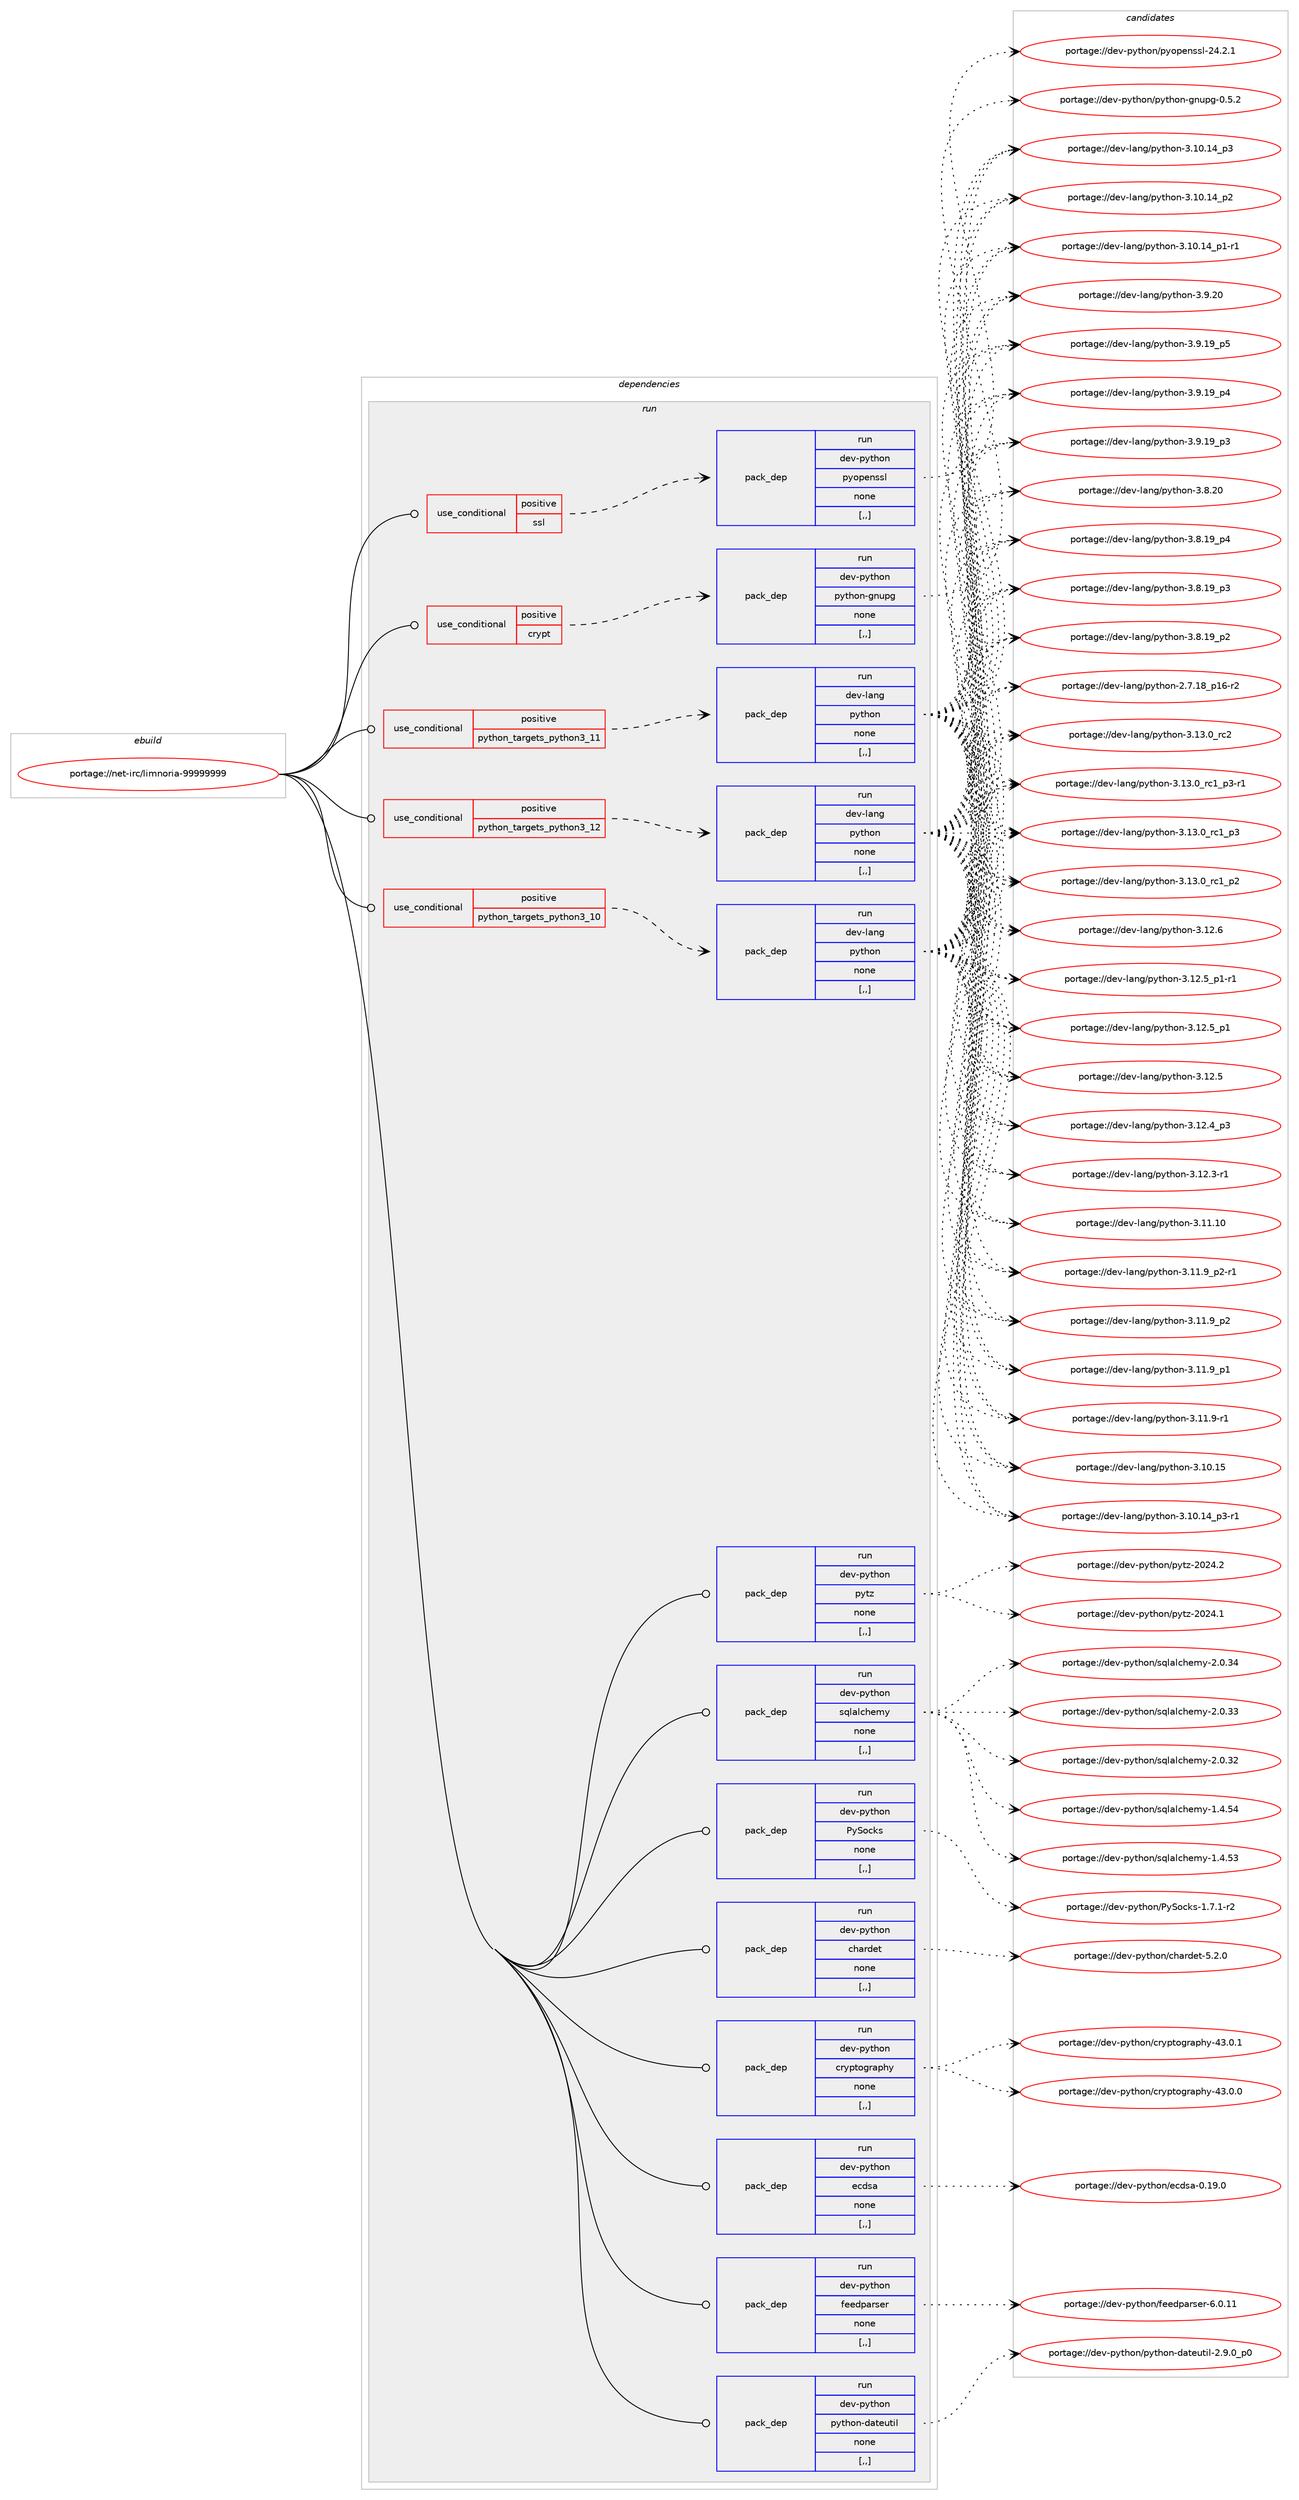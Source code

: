 digraph prolog {

# *************
# Graph options
# *************

newrank=true;
concentrate=true;
compound=true;
graph [rankdir=LR,fontname=Helvetica,fontsize=10,ranksep=1.5];#, ranksep=2.5, nodesep=0.2];
edge  [arrowhead=vee];
node  [fontname=Helvetica,fontsize=10];

# **********
# The ebuild
# **********

subgraph cluster_leftcol {
color=gray;
label=<<i>ebuild</i>>;
id [label="portage://net-irc/limnoria-99999999", color=red, width=4, href="../net-irc/limnoria-99999999.svg"];
}

# ****************
# The dependencies
# ****************

subgraph cluster_midcol {
color=gray;
label=<<i>dependencies</i>>;
subgraph cluster_compile {
fillcolor="#eeeeee";
style=filled;
label=<<i>compile</i>>;
}
subgraph cluster_compileandrun {
fillcolor="#eeeeee";
style=filled;
label=<<i>compile and run</i>>;
}
subgraph cluster_run {
fillcolor="#eeeeee";
style=filled;
label=<<i>run</i>>;
subgraph cond227018 {
dependency868260 [label=<<TABLE BORDER="0" CELLBORDER="1" CELLSPACING="0" CELLPADDING="4"><TR><TD ROWSPAN="3" CELLPADDING="10">use_conditional</TD></TR><TR><TD>positive</TD></TR><TR><TD>crypt</TD></TR></TABLE>>, shape=none, color=red];
subgraph pack634845 {
dependency868261 [label=<<TABLE BORDER="0" CELLBORDER="1" CELLSPACING="0" CELLPADDING="4" WIDTH="220"><TR><TD ROWSPAN="6" CELLPADDING="30">pack_dep</TD></TR><TR><TD WIDTH="110">run</TD></TR><TR><TD>dev-python</TD></TR><TR><TD>python-gnupg</TD></TR><TR><TD>none</TD></TR><TR><TD>[,,]</TD></TR></TABLE>>, shape=none, color=blue];
}
dependency868260:e -> dependency868261:w [weight=20,style="dashed",arrowhead="vee"];
}
id:e -> dependency868260:w [weight=20,style="solid",arrowhead="odot"];
subgraph cond227019 {
dependency868262 [label=<<TABLE BORDER="0" CELLBORDER="1" CELLSPACING="0" CELLPADDING="4"><TR><TD ROWSPAN="3" CELLPADDING="10">use_conditional</TD></TR><TR><TD>positive</TD></TR><TR><TD>python_targets_python3_10</TD></TR></TABLE>>, shape=none, color=red];
subgraph pack634846 {
dependency868263 [label=<<TABLE BORDER="0" CELLBORDER="1" CELLSPACING="0" CELLPADDING="4" WIDTH="220"><TR><TD ROWSPAN="6" CELLPADDING="30">pack_dep</TD></TR><TR><TD WIDTH="110">run</TD></TR><TR><TD>dev-lang</TD></TR><TR><TD>python</TD></TR><TR><TD>none</TD></TR><TR><TD>[,,]</TD></TR></TABLE>>, shape=none, color=blue];
}
dependency868262:e -> dependency868263:w [weight=20,style="dashed",arrowhead="vee"];
}
id:e -> dependency868262:w [weight=20,style="solid",arrowhead="odot"];
subgraph cond227020 {
dependency868264 [label=<<TABLE BORDER="0" CELLBORDER="1" CELLSPACING="0" CELLPADDING="4"><TR><TD ROWSPAN="3" CELLPADDING="10">use_conditional</TD></TR><TR><TD>positive</TD></TR><TR><TD>python_targets_python3_11</TD></TR></TABLE>>, shape=none, color=red];
subgraph pack634847 {
dependency868265 [label=<<TABLE BORDER="0" CELLBORDER="1" CELLSPACING="0" CELLPADDING="4" WIDTH="220"><TR><TD ROWSPAN="6" CELLPADDING="30">pack_dep</TD></TR><TR><TD WIDTH="110">run</TD></TR><TR><TD>dev-lang</TD></TR><TR><TD>python</TD></TR><TR><TD>none</TD></TR><TR><TD>[,,]</TD></TR></TABLE>>, shape=none, color=blue];
}
dependency868264:e -> dependency868265:w [weight=20,style="dashed",arrowhead="vee"];
}
id:e -> dependency868264:w [weight=20,style="solid",arrowhead="odot"];
subgraph cond227021 {
dependency868266 [label=<<TABLE BORDER="0" CELLBORDER="1" CELLSPACING="0" CELLPADDING="4"><TR><TD ROWSPAN="3" CELLPADDING="10">use_conditional</TD></TR><TR><TD>positive</TD></TR><TR><TD>python_targets_python3_12</TD></TR></TABLE>>, shape=none, color=red];
subgraph pack634848 {
dependency868267 [label=<<TABLE BORDER="0" CELLBORDER="1" CELLSPACING="0" CELLPADDING="4" WIDTH="220"><TR><TD ROWSPAN="6" CELLPADDING="30">pack_dep</TD></TR><TR><TD WIDTH="110">run</TD></TR><TR><TD>dev-lang</TD></TR><TR><TD>python</TD></TR><TR><TD>none</TD></TR><TR><TD>[,,]</TD></TR></TABLE>>, shape=none, color=blue];
}
dependency868266:e -> dependency868267:w [weight=20,style="dashed",arrowhead="vee"];
}
id:e -> dependency868266:w [weight=20,style="solid",arrowhead="odot"];
subgraph cond227022 {
dependency868268 [label=<<TABLE BORDER="0" CELLBORDER="1" CELLSPACING="0" CELLPADDING="4"><TR><TD ROWSPAN="3" CELLPADDING="10">use_conditional</TD></TR><TR><TD>positive</TD></TR><TR><TD>ssl</TD></TR></TABLE>>, shape=none, color=red];
subgraph pack634849 {
dependency868269 [label=<<TABLE BORDER="0" CELLBORDER="1" CELLSPACING="0" CELLPADDING="4" WIDTH="220"><TR><TD ROWSPAN="6" CELLPADDING="30">pack_dep</TD></TR><TR><TD WIDTH="110">run</TD></TR><TR><TD>dev-python</TD></TR><TR><TD>pyopenssl</TD></TR><TR><TD>none</TD></TR><TR><TD>[,,]</TD></TR></TABLE>>, shape=none, color=blue];
}
dependency868268:e -> dependency868269:w [weight=20,style="dashed",arrowhead="vee"];
}
id:e -> dependency868268:w [weight=20,style="solid",arrowhead="odot"];
subgraph pack634850 {
dependency868270 [label=<<TABLE BORDER="0" CELLBORDER="1" CELLSPACING="0" CELLPADDING="4" WIDTH="220"><TR><TD ROWSPAN="6" CELLPADDING="30">pack_dep</TD></TR><TR><TD WIDTH="110">run</TD></TR><TR><TD>dev-python</TD></TR><TR><TD>PySocks</TD></TR><TR><TD>none</TD></TR><TR><TD>[,,]</TD></TR></TABLE>>, shape=none, color=blue];
}
id:e -> dependency868270:w [weight=20,style="solid",arrowhead="odot"];
subgraph pack634851 {
dependency868271 [label=<<TABLE BORDER="0" CELLBORDER="1" CELLSPACING="0" CELLPADDING="4" WIDTH="220"><TR><TD ROWSPAN="6" CELLPADDING="30">pack_dep</TD></TR><TR><TD WIDTH="110">run</TD></TR><TR><TD>dev-python</TD></TR><TR><TD>chardet</TD></TR><TR><TD>none</TD></TR><TR><TD>[,,]</TD></TR></TABLE>>, shape=none, color=blue];
}
id:e -> dependency868271:w [weight=20,style="solid",arrowhead="odot"];
subgraph pack634852 {
dependency868272 [label=<<TABLE BORDER="0" CELLBORDER="1" CELLSPACING="0" CELLPADDING="4" WIDTH="220"><TR><TD ROWSPAN="6" CELLPADDING="30">pack_dep</TD></TR><TR><TD WIDTH="110">run</TD></TR><TR><TD>dev-python</TD></TR><TR><TD>cryptography</TD></TR><TR><TD>none</TD></TR><TR><TD>[,,]</TD></TR></TABLE>>, shape=none, color=blue];
}
id:e -> dependency868272:w [weight=20,style="solid",arrowhead="odot"];
subgraph pack634853 {
dependency868273 [label=<<TABLE BORDER="0" CELLBORDER="1" CELLSPACING="0" CELLPADDING="4" WIDTH="220"><TR><TD ROWSPAN="6" CELLPADDING="30">pack_dep</TD></TR><TR><TD WIDTH="110">run</TD></TR><TR><TD>dev-python</TD></TR><TR><TD>ecdsa</TD></TR><TR><TD>none</TD></TR><TR><TD>[,,]</TD></TR></TABLE>>, shape=none, color=blue];
}
id:e -> dependency868273:w [weight=20,style="solid",arrowhead="odot"];
subgraph pack634854 {
dependency868274 [label=<<TABLE BORDER="0" CELLBORDER="1" CELLSPACING="0" CELLPADDING="4" WIDTH="220"><TR><TD ROWSPAN="6" CELLPADDING="30">pack_dep</TD></TR><TR><TD WIDTH="110">run</TD></TR><TR><TD>dev-python</TD></TR><TR><TD>feedparser</TD></TR><TR><TD>none</TD></TR><TR><TD>[,,]</TD></TR></TABLE>>, shape=none, color=blue];
}
id:e -> dependency868274:w [weight=20,style="solid",arrowhead="odot"];
subgraph pack634855 {
dependency868275 [label=<<TABLE BORDER="0" CELLBORDER="1" CELLSPACING="0" CELLPADDING="4" WIDTH="220"><TR><TD ROWSPAN="6" CELLPADDING="30">pack_dep</TD></TR><TR><TD WIDTH="110">run</TD></TR><TR><TD>dev-python</TD></TR><TR><TD>python-dateutil</TD></TR><TR><TD>none</TD></TR><TR><TD>[,,]</TD></TR></TABLE>>, shape=none, color=blue];
}
id:e -> dependency868275:w [weight=20,style="solid",arrowhead="odot"];
subgraph pack634856 {
dependency868276 [label=<<TABLE BORDER="0" CELLBORDER="1" CELLSPACING="0" CELLPADDING="4" WIDTH="220"><TR><TD ROWSPAN="6" CELLPADDING="30">pack_dep</TD></TR><TR><TD WIDTH="110">run</TD></TR><TR><TD>dev-python</TD></TR><TR><TD>pytz</TD></TR><TR><TD>none</TD></TR><TR><TD>[,,]</TD></TR></TABLE>>, shape=none, color=blue];
}
id:e -> dependency868276:w [weight=20,style="solid",arrowhead="odot"];
subgraph pack634857 {
dependency868277 [label=<<TABLE BORDER="0" CELLBORDER="1" CELLSPACING="0" CELLPADDING="4" WIDTH="220"><TR><TD ROWSPAN="6" CELLPADDING="30">pack_dep</TD></TR><TR><TD WIDTH="110">run</TD></TR><TR><TD>dev-python</TD></TR><TR><TD>sqlalchemy</TD></TR><TR><TD>none</TD></TR><TR><TD>[,,]</TD></TR></TABLE>>, shape=none, color=blue];
}
id:e -> dependency868277:w [weight=20,style="solid",arrowhead="odot"];
}
}

# **************
# The candidates
# **************

subgraph cluster_choices {
rank=same;
color=gray;
label=<<i>candidates</i>>;

subgraph choice634845 {
color=black;
nodesep=1;
choice100101118451121211161041111104711212111610411111045103110117112103454846534650 [label="portage://dev-python/python-gnupg-0.5.2", color=red, width=4,href="../dev-python/python-gnupg-0.5.2.svg"];
dependency868261:e -> choice100101118451121211161041111104711212111610411111045103110117112103454846534650:w [style=dotted,weight="100"];
}
subgraph choice634846 {
color=black;
nodesep=1;
choice10010111845108971101034711212111610411111045514649514648951149950 [label="portage://dev-lang/python-3.13.0_rc2", color=red, width=4,href="../dev-lang/python-3.13.0_rc2.svg"];
choice1001011184510897110103471121211161041111104551464951464895114994995112514511449 [label="portage://dev-lang/python-3.13.0_rc1_p3-r1", color=red, width=4,href="../dev-lang/python-3.13.0_rc1_p3-r1.svg"];
choice100101118451089711010347112121116104111110455146495146489511499499511251 [label="portage://dev-lang/python-3.13.0_rc1_p3", color=red, width=4,href="../dev-lang/python-3.13.0_rc1_p3.svg"];
choice100101118451089711010347112121116104111110455146495146489511499499511250 [label="portage://dev-lang/python-3.13.0_rc1_p2", color=red, width=4,href="../dev-lang/python-3.13.0_rc1_p2.svg"];
choice10010111845108971101034711212111610411111045514649504654 [label="portage://dev-lang/python-3.12.6", color=red, width=4,href="../dev-lang/python-3.12.6.svg"];
choice1001011184510897110103471121211161041111104551464950465395112494511449 [label="portage://dev-lang/python-3.12.5_p1-r1", color=red, width=4,href="../dev-lang/python-3.12.5_p1-r1.svg"];
choice100101118451089711010347112121116104111110455146495046539511249 [label="portage://dev-lang/python-3.12.5_p1", color=red, width=4,href="../dev-lang/python-3.12.5_p1.svg"];
choice10010111845108971101034711212111610411111045514649504653 [label="portage://dev-lang/python-3.12.5", color=red, width=4,href="../dev-lang/python-3.12.5.svg"];
choice100101118451089711010347112121116104111110455146495046529511251 [label="portage://dev-lang/python-3.12.4_p3", color=red, width=4,href="../dev-lang/python-3.12.4_p3.svg"];
choice100101118451089711010347112121116104111110455146495046514511449 [label="portage://dev-lang/python-3.12.3-r1", color=red, width=4,href="../dev-lang/python-3.12.3-r1.svg"];
choice1001011184510897110103471121211161041111104551464949464948 [label="portage://dev-lang/python-3.11.10", color=red, width=4,href="../dev-lang/python-3.11.10.svg"];
choice1001011184510897110103471121211161041111104551464949465795112504511449 [label="portage://dev-lang/python-3.11.9_p2-r1", color=red, width=4,href="../dev-lang/python-3.11.9_p2-r1.svg"];
choice100101118451089711010347112121116104111110455146494946579511250 [label="portage://dev-lang/python-3.11.9_p2", color=red, width=4,href="../dev-lang/python-3.11.9_p2.svg"];
choice100101118451089711010347112121116104111110455146494946579511249 [label="portage://dev-lang/python-3.11.9_p1", color=red, width=4,href="../dev-lang/python-3.11.9_p1.svg"];
choice100101118451089711010347112121116104111110455146494946574511449 [label="portage://dev-lang/python-3.11.9-r1", color=red, width=4,href="../dev-lang/python-3.11.9-r1.svg"];
choice1001011184510897110103471121211161041111104551464948464953 [label="portage://dev-lang/python-3.10.15", color=red, width=4,href="../dev-lang/python-3.10.15.svg"];
choice100101118451089711010347112121116104111110455146494846495295112514511449 [label="portage://dev-lang/python-3.10.14_p3-r1", color=red, width=4,href="../dev-lang/python-3.10.14_p3-r1.svg"];
choice10010111845108971101034711212111610411111045514649484649529511251 [label="portage://dev-lang/python-3.10.14_p3", color=red, width=4,href="../dev-lang/python-3.10.14_p3.svg"];
choice10010111845108971101034711212111610411111045514649484649529511250 [label="portage://dev-lang/python-3.10.14_p2", color=red, width=4,href="../dev-lang/python-3.10.14_p2.svg"];
choice100101118451089711010347112121116104111110455146494846495295112494511449 [label="portage://dev-lang/python-3.10.14_p1-r1", color=red, width=4,href="../dev-lang/python-3.10.14_p1-r1.svg"];
choice10010111845108971101034711212111610411111045514657465048 [label="portage://dev-lang/python-3.9.20", color=red, width=4,href="../dev-lang/python-3.9.20.svg"];
choice100101118451089711010347112121116104111110455146574649579511253 [label="portage://dev-lang/python-3.9.19_p5", color=red, width=4,href="../dev-lang/python-3.9.19_p5.svg"];
choice100101118451089711010347112121116104111110455146574649579511252 [label="portage://dev-lang/python-3.9.19_p4", color=red, width=4,href="../dev-lang/python-3.9.19_p4.svg"];
choice100101118451089711010347112121116104111110455146574649579511251 [label="portage://dev-lang/python-3.9.19_p3", color=red, width=4,href="../dev-lang/python-3.9.19_p3.svg"];
choice10010111845108971101034711212111610411111045514656465048 [label="portage://dev-lang/python-3.8.20", color=red, width=4,href="../dev-lang/python-3.8.20.svg"];
choice100101118451089711010347112121116104111110455146564649579511252 [label="portage://dev-lang/python-3.8.19_p4", color=red, width=4,href="../dev-lang/python-3.8.19_p4.svg"];
choice100101118451089711010347112121116104111110455146564649579511251 [label="portage://dev-lang/python-3.8.19_p3", color=red, width=4,href="../dev-lang/python-3.8.19_p3.svg"];
choice100101118451089711010347112121116104111110455146564649579511250 [label="portage://dev-lang/python-3.8.19_p2", color=red, width=4,href="../dev-lang/python-3.8.19_p2.svg"];
choice100101118451089711010347112121116104111110455046554649569511249544511450 [label="portage://dev-lang/python-2.7.18_p16-r2", color=red, width=4,href="../dev-lang/python-2.7.18_p16-r2.svg"];
dependency868263:e -> choice10010111845108971101034711212111610411111045514649514648951149950:w [style=dotted,weight="100"];
dependency868263:e -> choice1001011184510897110103471121211161041111104551464951464895114994995112514511449:w [style=dotted,weight="100"];
dependency868263:e -> choice100101118451089711010347112121116104111110455146495146489511499499511251:w [style=dotted,weight="100"];
dependency868263:e -> choice100101118451089711010347112121116104111110455146495146489511499499511250:w [style=dotted,weight="100"];
dependency868263:e -> choice10010111845108971101034711212111610411111045514649504654:w [style=dotted,weight="100"];
dependency868263:e -> choice1001011184510897110103471121211161041111104551464950465395112494511449:w [style=dotted,weight="100"];
dependency868263:e -> choice100101118451089711010347112121116104111110455146495046539511249:w [style=dotted,weight="100"];
dependency868263:e -> choice10010111845108971101034711212111610411111045514649504653:w [style=dotted,weight="100"];
dependency868263:e -> choice100101118451089711010347112121116104111110455146495046529511251:w [style=dotted,weight="100"];
dependency868263:e -> choice100101118451089711010347112121116104111110455146495046514511449:w [style=dotted,weight="100"];
dependency868263:e -> choice1001011184510897110103471121211161041111104551464949464948:w [style=dotted,weight="100"];
dependency868263:e -> choice1001011184510897110103471121211161041111104551464949465795112504511449:w [style=dotted,weight="100"];
dependency868263:e -> choice100101118451089711010347112121116104111110455146494946579511250:w [style=dotted,weight="100"];
dependency868263:e -> choice100101118451089711010347112121116104111110455146494946579511249:w [style=dotted,weight="100"];
dependency868263:e -> choice100101118451089711010347112121116104111110455146494946574511449:w [style=dotted,weight="100"];
dependency868263:e -> choice1001011184510897110103471121211161041111104551464948464953:w [style=dotted,weight="100"];
dependency868263:e -> choice100101118451089711010347112121116104111110455146494846495295112514511449:w [style=dotted,weight="100"];
dependency868263:e -> choice10010111845108971101034711212111610411111045514649484649529511251:w [style=dotted,weight="100"];
dependency868263:e -> choice10010111845108971101034711212111610411111045514649484649529511250:w [style=dotted,weight="100"];
dependency868263:e -> choice100101118451089711010347112121116104111110455146494846495295112494511449:w [style=dotted,weight="100"];
dependency868263:e -> choice10010111845108971101034711212111610411111045514657465048:w [style=dotted,weight="100"];
dependency868263:e -> choice100101118451089711010347112121116104111110455146574649579511253:w [style=dotted,weight="100"];
dependency868263:e -> choice100101118451089711010347112121116104111110455146574649579511252:w [style=dotted,weight="100"];
dependency868263:e -> choice100101118451089711010347112121116104111110455146574649579511251:w [style=dotted,weight="100"];
dependency868263:e -> choice10010111845108971101034711212111610411111045514656465048:w [style=dotted,weight="100"];
dependency868263:e -> choice100101118451089711010347112121116104111110455146564649579511252:w [style=dotted,weight="100"];
dependency868263:e -> choice100101118451089711010347112121116104111110455146564649579511251:w [style=dotted,weight="100"];
dependency868263:e -> choice100101118451089711010347112121116104111110455146564649579511250:w [style=dotted,weight="100"];
dependency868263:e -> choice100101118451089711010347112121116104111110455046554649569511249544511450:w [style=dotted,weight="100"];
}
subgraph choice634847 {
color=black;
nodesep=1;
choice10010111845108971101034711212111610411111045514649514648951149950 [label="portage://dev-lang/python-3.13.0_rc2", color=red, width=4,href="../dev-lang/python-3.13.0_rc2.svg"];
choice1001011184510897110103471121211161041111104551464951464895114994995112514511449 [label="portage://dev-lang/python-3.13.0_rc1_p3-r1", color=red, width=4,href="../dev-lang/python-3.13.0_rc1_p3-r1.svg"];
choice100101118451089711010347112121116104111110455146495146489511499499511251 [label="portage://dev-lang/python-3.13.0_rc1_p3", color=red, width=4,href="../dev-lang/python-3.13.0_rc1_p3.svg"];
choice100101118451089711010347112121116104111110455146495146489511499499511250 [label="portage://dev-lang/python-3.13.0_rc1_p2", color=red, width=4,href="../dev-lang/python-3.13.0_rc1_p2.svg"];
choice10010111845108971101034711212111610411111045514649504654 [label="portage://dev-lang/python-3.12.6", color=red, width=4,href="../dev-lang/python-3.12.6.svg"];
choice1001011184510897110103471121211161041111104551464950465395112494511449 [label="portage://dev-lang/python-3.12.5_p1-r1", color=red, width=4,href="../dev-lang/python-3.12.5_p1-r1.svg"];
choice100101118451089711010347112121116104111110455146495046539511249 [label="portage://dev-lang/python-3.12.5_p1", color=red, width=4,href="../dev-lang/python-3.12.5_p1.svg"];
choice10010111845108971101034711212111610411111045514649504653 [label="portage://dev-lang/python-3.12.5", color=red, width=4,href="../dev-lang/python-3.12.5.svg"];
choice100101118451089711010347112121116104111110455146495046529511251 [label="portage://dev-lang/python-3.12.4_p3", color=red, width=4,href="../dev-lang/python-3.12.4_p3.svg"];
choice100101118451089711010347112121116104111110455146495046514511449 [label="portage://dev-lang/python-3.12.3-r1", color=red, width=4,href="../dev-lang/python-3.12.3-r1.svg"];
choice1001011184510897110103471121211161041111104551464949464948 [label="portage://dev-lang/python-3.11.10", color=red, width=4,href="../dev-lang/python-3.11.10.svg"];
choice1001011184510897110103471121211161041111104551464949465795112504511449 [label="portage://dev-lang/python-3.11.9_p2-r1", color=red, width=4,href="../dev-lang/python-3.11.9_p2-r1.svg"];
choice100101118451089711010347112121116104111110455146494946579511250 [label="portage://dev-lang/python-3.11.9_p2", color=red, width=4,href="../dev-lang/python-3.11.9_p2.svg"];
choice100101118451089711010347112121116104111110455146494946579511249 [label="portage://dev-lang/python-3.11.9_p1", color=red, width=4,href="../dev-lang/python-3.11.9_p1.svg"];
choice100101118451089711010347112121116104111110455146494946574511449 [label="portage://dev-lang/python-3.11.9-r1", color=red, width=4,href="../dev-lang/python-3.11.9-r1.svg"];
choice1001011184510897110103471121211161041111104551464948464953 [label="portage://dev-lang/python-3.10.15", color=red, width=4,href="../dev-lang/python-3.10.15.svg"];
choice100101118451089711010347112121116104111110455146494846495295112514511449 [label="portage://dev-lang/python-3.10.14_p3-r1", color=red, width=4,href="../dev-lang/python-3.10.14_p3-r1.svg"];
choice10010111845108971101034711212111610411111045514649484649529511251 [label="portage://dev-lang/python-3.10.14_p3", color=red, width=4,href="../dev-lang/python-3.10.14_p3.svg"];
choice10010111845108971101034711212111610411111045514649484649529511250 [label="portage://dev-lang/python-3.10.14_p2", color=red, width=4,href="../dev-lang/python-3.10.14_p2.svg"];
choice100101118451089711010347112121116104111110455146494846495295112494511449 [label="portage://dev-lang/python-3.10.14_p1-r1", color=red, width=4,href="../dev-lang/python-3.10.14_p1-r1.svg"];
choice10010111845108971101034711212111610411111045514657465048 [label="portage://dev-lang/python-3.9.20", color=red, width=4,href="../dev-lang/python-3.9.20.svg"];
choice100101118451089711010347112121116104111110455146574649579511253 [label="portage://dev-lang/python-3.9.19_p5", color=red, width=4,href="../dev-lang/python-3.9.19_p5.svg"];
choice100101118451089711010347112121116104111110455146574649579511252 [label="portage://dev-lang/python-3.9.19_p4", color=red, width=4,href="../dev-lang/python-3.9.19_p4.svg"];
choice100101118451089711010347112121116104111110455146574649579511251 [label="portage://dev-lang/python-3.9.19_p3", color=red, width=4,href="../dev-lang/python-3.9.19_p3.svg"];
choice10010111845108971101034711212111610411111045514656465048 [label="portage://dev-lang/python-3.8.20", color=red, width=4,href="../dev-lang/python-3.8.20.svg"];
choice100101118451089711010347112121116104111110455146564649579511252 [label="portage://dev-lang/python-3.8.19_p4", color=red, width=4,href="../dev-lang/python-3.8.19_p4.svg"];
choice100101118451089711010347112121116104111110455146564649579511251 [label="portage://dev-lang/python-3.8.19_p3", color=red, width=4,href="../dev-lang/python-3.8.19_p3.svg"];
choice100101118451089711010347112121116104111110455146564649579511250 [label="portage://dev-lang/python-3.8.19_p2", color=red, width=4,href="../dev-lang/python-3.8.19_p2.svg"];
choice100101118451089711010347112121116104111110455046554649569511249544511450 [label="portage://dev-lang/python-2.7.18_p16-r2", color=red, width=4,href="../dev-lang/python-2.7.18_p16-r2.svg"];
dependency868265:e -> choice10010111845108971101034711212111610411111045514649514648951149950:w [style=dotted,weight="100"];
dependency868265:e -> choice1001011184510897110103471121211161041111104551464951464895114994995112514511449:w [style=dotted,weight="100"];
dependency868265:e -> choice100101118451089711010347112121116104111110455146495146489511499499511251:w [style=dotted,weight="100"];
dependency868265:e -> choice100101118451089711010347112121116104111110455146495146489511499499511250:w [style=dotted,weight="100"];
dependency868265:e -> choice10010111845108971101034711212111610411111045514649504654:w [style=dotted,weight="100"];
dependency868265:e -> choice1001011184510897110103471121211161041111104551464950465395112494511449:w [style=dotted,weight="100"];
dependency868265:e -> choice100101118451089711010347112121116104111110455146495046539511249:w [style=dotted,weight="100"];
dependency868265:e -> choice10010111845108971101034711212111610411111045514649504653:w [style=dotted,weight="100"];
dependency868265:e -> choice100101118451089711010347112121116104111110455146495046529511251:w [style=dotted,weight="100"];
dependency868265:e -> choice100101118451089711010347112121116104111110455146495046514511449:w [style=dotted,weight="100"];
dependency868265:e -> choice1001011184510897110103471121211161041111104551464949464948:w [style=dotted,weight="100"];
dependency868265:e -> choice1001011184510897110103471121211161041111104551464949465795112504511449:w [style=dotted,weight="100"];
dependency868265:e -> choice100101118451089711010347112121116104111110455146494946579511250:w [style=dotted,weight="100"];
dependency868265:e -> choice100101118451089711010347112121116104111110455146494946579511249:w [style=dotted,weight="100"];
dependency868265:e -> choice100101118451089711010347112121116104111110455146494946574511449:w [style=dotted,weight="100"];
dependency868265:e -> choice1001011184510897110103471121211161041111104551464948464953:w [style=dotted,weight="100"];
dependency868265:e -> choice100101118451089711010347112121116104111110455146494846495295112514511449:w [style=dotted,weight="100"];
dependency868265:e -> choice10010111845108971101034711212111610411111045514649484649529511251:w [style=dotted,weight="100"];
dependency868265:e -> choice10010111845108971101034711212111610411111045514649484649529511250:w [style=dotted,weight="100"];
dependency868265:e -> choice100101118451089711010347112121116104111110455146494846495295112494511449:w [style=dotted,weight="100"];
dependency868265:e -> choice10010111845108971101034711212111610411111045514657465048:w [style=dotted,weight="100"];
dependency868265:e -> choice100101118451089711010347112121116104111110455146574649579511253:w [style=dotted,weight="100"];
dependency868265:e -> choice100101118451089711010347112121116104111110455146574649579511252:w [style=dotted,weight="100"];
dependency868265:e -> choice100101118451089711010347112121116104111110455146574649579511251:w [style=dotted,weight="100"];
dependency868265:e -> choice10010111845108971101034711212111610411111045514656465048:w [style=dotted,weight="100"];
dependency868265:e -> choice100101118451089711010347112121116104111110455146564649579511252:w [style=dotted,weight="100"];
dependency868265:e -> choice100101118451089711010347112121116104111110455146564649579511251:w [style=dotted,weight="100"];
dependency868265:e -> choice100101118451089711010347112121116104111110455146564649579511250:w [style=dotted,weight="100"];
dependency868265:e -> choice100101118451089711010347112121116104111110455046554649569511249544511450:w [style=dotted,weight="100"];
}
subgraph choice634848 {
color=black;
nodesep=1;
choice10010111845108971101034711212111610411111045514649514648951149950 [label="portage://dev-lang/python-3.13.0_rc2", color=red, width=4,href="../dev-lang/python-3.13.0_rc2.svg"];
choice1001011184510897110103471121211161041111104551464951464895114994995112514511449 [label="portage://dev-lang/python-3.13.0_rc1_p3-r1", color=red, width=4,href="../dev-lang/python-3.13.0_rc1_p3-r1.svg"];
choice100101118451089711010347112121116104111110455146495146489511499499511251 [label="portage://dev-lang/python-3.13.0_rc1_p3", color=red, width=4,href="../dev-lang/python-3.13.0_rc1_p3.svg"];
choice100101118451089711010347112121116104111110455146495146489511499499511250 [label="portage://dev-lang/python-3.13.0_rc1_p2", color=red, width=4,href="../dev-lang/python-3.13.0_rc1_p2.svg"];
choice10010111845108971101034711212111610411111045514649504654 [label="portage://dev-lang/python-3.12.6", color=red, width=4,href="../dev-lang/python-3.12.6.svg"];
choice1001011184510897110103471121211161041111104551464950465395112494511449 [label="portage://dev-lang/python-3.12.5_p1-r1", color=red, width=4,href="../dev-lang/python-3.12.5_p1-r1.svg"];
choice100101118451089711010347112121116104111110455146495046539511249 [label="portage://dev-lang/python-3.12.5_p1", color=red, width=4,href="../dev-lang/python-3.12.5_p1.svg"];
choice10010111845108971101034711212111610411111045514649504653 [label="portage://dev-lang/python-3.12.5", color=red, width=4,href="../dev-lang/python-3.12.5.svg"];
choice100101118451089711010347112121116104111110455146495046529511251 [label="portage://dev-lang/python-3.12.4_p3", color=red, width=4,href="../dev-lang/python-3.12.4_p3.svg"];
choice100101118451089711010347112121116104111110455146495046514511449 [label="portage://dev-lang/python-3.12.3-r1", color=red, width=4,href="../dev-lang/python-3.12.3-r1.svg"];
choice1001011184510897110103471121211161041111104551464949464948 [label="portage://dev-lang/python-3.11.10", color=red, width=4,href="../dev-lang/python-3.11.10.svg"];
choice1001011184510897110103471121211161041111104551464949465795112504511449 [label="portage://dev-lang/python-3.11.9_p2-r1", color=red, width=4,href="../dev-lang/python-3.11.9_p2-r1.svg"];
choice100101118451089711010347112121116104111110455146494946579511250 [label="portage://dev-lang/python-3.11.9_p2", color=red, width=4,href="../dev-lang/python-3.11.9_p2.svg"];
choice100101118451089711010347112121116104111110455146494946579511249 [label="portage://dev-lang/python-3.11.9_p1", color=red, width=4,href="../dev-lang/python-3.11.9_p1.svg"];
choice100101118451089711010347112121116104111110455146494946574511449 [label="portage://dev-lang/python-3.11.9-r1", color=red, width=4,href="../dev-lang/python-3.11.9-r1.svg"];
choice1001011184510897110103471121211161041111104551464948464953 [label="portage://dev-lang/python-3.10.15", color=red, width=4,href="../dev-lang/python-3.10.15.svg"];
choice100101118451089711010347112121116104111110455146494846495295112514511449 [label="portage://dev-lang/python-3.10.14_p3-r1", color=red, width=4,href="../dev-lang/python-3.10.14_p3-r1.svg"];
choice10010111845108971101034711212111610411111045514649484649529511251 [label="portage://dev-lang/python-3.10.14_p3", color=red, width=4,href="../dev-lang/python-3.10.14_p3.svg"];
choice10010111845108971101034711212111610411111045514649484649529511250 [label="portage://dev-lang/python-3.10.14_p2", color=red, width=4,href="../dev-lang/python-3.10.14_p2.svg"];
choice100101118451089711010347112121116104111110455146494846495295112494511449 [label="portage://dev-lang/python-3.10.14_p1-r1", color=red, width=4,href="../dev-lang/python-3.10.14_p1-r1.svg"];
choice10010111845108971101034711212111610411111045514657465048 [label="portage://dev-lang/python-3.9.20", color=red, width=4,href="../dev-lang/python-3.9.20.svg"];
choice100101118451089711010347112121116104111110455146574649579511253 [label="portage://dev-lang/python-3.9.19_p5", color=red, width=4,href="../dev-lang/python-3.9.19_p5.svg"];
choice100101118451089711010347112121116104111110455146574649579511252 [label="portage://dev-lang/python-3.9.19_p4", color=red, width=4,href="../dev-lang/python-3.9.19_p4.svg"];
choice100101118451089711010347112121116104111110455146574649579511251 [label="portage://dev-lang/python-3.9.19_p3", color=red, width=4,href="../dev-lang/python-3.9.19_p3.svg"];
choice10010111845108971101034711212111610411111045514656465048 [label="portage://dev-lang/python-3.8.20", color=red, width=4,href="../dev-lang/python-3.8.20.svg"];
choice100101118451089711010347112121116104111110455146564649579511252 [label="portage://dev-lang/python-3.8.19_p4", color=red, width=4,href="../dev-lang/python-3.8.19_p4.svg"];
choice100101118451089711010347112121116104111110455146564649579511251 [label="portage://dev-lang/python-3.8.19_p3", color=red, width=4,href="../dev-lang/python-3.8.19_p3.svg"];
choice100101118451089711010347112121116104111110455146564649579511250 [label="portage://dev-lang/python-3.8.19_p2", color=red, width=4,href="../dev-lang/python-3.8.19_p2.svg"];
choice100101118451089711010347112121116104111110455046554649569511249544511450 [label="portage://dev-lang/python-2.7.18_p16-r2", color=red, width=4,href="../dev-lang/python-2.7.18_p16-r2.svg"];
dependency868267:e -> choice10010111845108971101034711212111610411111045514649514648951149950:w [style=dotted,weight="100"];
dependency868267:e -> choice1001011184510897110103471121211161041111104551464951464895114994995112514511449:w [style=dotted,weight="100"];
dependency868267:e -> choice100101118451089711010347112121116104111110455146495146489511499499511251:w [style=dotted,weight="100"];
dependency868267:e -> choice100101118451089711010347112121116104111110455146495146489511499499511250:w [style=dotted,weight="100"];
dependency868267:e -> choice10010111845108971101034711212111610411111045514649504654:w [style=dotted,weight="100"];
dependency868267:e -> choice1001011184510897110103471121211161041111104551464950465395112494511449:w [style=dotted,weight="100"];
dependency868267:e -> choice100101118451089711010347112121116104111110455146495046539511249:w [style=dotted,weight="100"];
dependency868267:e -> choice10010111845108971101034711212111610411111045514649504653:w [style=dotted,weight="100"];
dependency868267:e -> choice100101118451089711010347112121116104111110455146495046529511251:w [style=dotted,weight="100"];
dependency868267:e -> choice100101118451089711010347112121116104111110455146495046514511449:w [style=dotted,weight="100"];
dependency868267:e -> choice1001011184510897110103471121211161041111104551464949464948:w [style=dotted,weight="100"];
dependency868267:e -> choice1001011184510897110103471121211161041111104551464949465795112504511449:w [style=dotted,weight="100"];
dependency868267:e -> choice100101118451089711010347112121116104111110455146494946579511250:w [style=dotted,weight="100"];
dependency868267:e -> choice100101118451089711010347112121116104111110455146494946579511249:w [style=dotted,weight="100"];
dependency868267:e -> choice100101118451089711010347112121116104111110455146494946574511449:w [style=dotted,weight="100"];
dependency868267:e -> choice1001011184510897110103471121211161041111104551464948464953:w [style=dotted,weight="100"];
dependency868267:e -> choice100101118451089711010347112121116104111110455146494846495295112514511449:w [style=dotted,weight="100"];
dependency868267:e -> choice10010111845108971101034711212111610411111045514649484649529511251:w [style=dotted,weight="100"];
dependency868267:e -> choice10010111845108971101034711212111610411111045514649484649529511250:w [style=dotted,weight="100"];
dependency868267:e -> choice100101118451089711010347112121116104111110455146494846495295112494511449:w [style=dotted,weight="100"];
dependency868267:e -> choice10010111845108971101034711212111610411111045514657465048:w [style=dotted,weight="100"];
dependency868267:e -> choice100101118451089711010347112121116104111110455146574649579511253:w [style=dotted,weight="100"];
dependency868267:e -> choice100101118451089711010347112121116104111110455146574649579511252:w [style=dotted,weight="100"];
dependency868267:e -> choice100101118451089711010347112121116104111110455146574649579511251:w [style=dotted,weight="100"];
dependency868267:e -> choice10010111845108971101034711212111610411111045514656465048:w [style=dotted,weight="100"];
dependency868267:e -> choice100101118451089711010347112121116104111110455146564649579511252:w [style=dotted,weight="100"];
dependency868267:e -> choice100101118451089711010347112121116104111110455146564649579511251:w [style=dotted,weight="100"];
dependency868267:e -> choice100101118451089711010347112121116104111110455146564649579511250:w [style=dotted,weight="100"];
dependency868267:e -> choice100101118451089711010347112121116104111110455046554649569511249544511450:w [style=dotted,weight="100"];
}
subgraph choice634849 {
color=black;
nodesep=1;
choice100101118451121211161041111104711212111111210111011511510845505246504649 [label="portage://dev-python/pyopenssl-24.2.1", color=red, width=4,href="../dev-python/pyopenssl-24.2.1.svg"];
dependency868269:e -> choice100101118451121211161041111104711212111111210111011511510845505246504649:w [style=dotted,weight="100"];
}
subgraph choice634850 {
color=black;
nodesep=1;
choice10010111845112121116104111110478012183111991071154549465546494511450 [label="portage://dev-python/PySocks-1.7.1-r2", color=red, width=4,href="../dev-python/PySocks-1.7.1-r2.svg"];
dependency868270:e -> choice10010111845112121116104111110478012183111991071154549465546494511450:w [style=dotted,weight="100"];
}
subgraph choice634851 {
color=black;
nodesep=1;
choice10010111845112121116104111110479910497114100101116455346504648 [label="portage://dev-python/chardet-5.2.0", color=red, width=4,href="../dev-python/chardet-5.2.0.svg"];
dependency868271:e -> choice10010111845112121116104111110479910497114100101116455346504648:w [style=dotted,weight="100"];
}
subgraph choice634852 {
color=black;
nodesep=1;
choice1001011184511212111610411111047991141211121161111031149711210412145525146484649 [label="portage://dev-python/cryptography-43.0.1", color=red, width=4,href="../dev-python/cryptography-43.0.1.svg"];
choice1001011184511212111610411111047991141211121161111031149711210412145525146484648 [label="portage://dev-python/cryptography-43.0.0", color=red, width=4,href="../dev-python/cryptography-43.0.0.svg"];
dependency868272:e -> choice1001011184511212111610411111047991141211121161111031149711210412145525146484649:w [style=dotted,weight="100"];
dependency868272:e -> choice1001011184511212111610411111047991141211121161111031149711210412145525146484648:w [style=dotted,weight="100"];
}
subgraph choice634853 {
color=black;
nodesep=1;
choice1001011184511212111610411111047101991001159745484649574648 [label="portage://dev-python/ecdsa-0.19.0", color=red, width=4,href="../dev-python/ecdsa-0.19.0.svg"];
dependency868273:e -> choice1001011184511212111610411111047101991001159745484649574648:w [style=dotted,weight="100"];
}
subgraph choice634854 {
color=black;
nodesep=1;
choice10010111845112121116104111110471021011011001129711411510111445544648464949 [label="portage://dev-python/feedparser-6.0.11", color=red, width=4,href="../dev-python/feedparser-6.0.11.svg"];
dependency868274:e -> choice10010111845112121116104111110471021011011001129711411510111445544648464949:w [style=dotted,weight="100"];
}
subgraph choice634855 {
color=black;
nodesep=1;
choice100101118451121211161041111104711212111610411111045100971161011171161051084550465746489511248 [label="portage://dev-python/python-dateutil-2.9.0_p0", color=red, width=4,href="../dev-python/python-dateutil-2.9.0_p0.svg"];
dependency868275:e -> choice100101118451121211161041111104711212111610411111045100971161011171161051084550465746489511248:w [style=dotted,weight="100"];
}
subgraph choice634856 {
color=black;
nodesep=1;
choice100101118451121211161041111104711212111612245504850524650 [label="portage://dev-python/pytz-2024.2", color=red, width=4,href="../dev-python/pytz-2024.2.svg"];
choice100101118451121211161041111104711212111612245504850524649 [label="portage://dev-python/pytz-2024.1", color=red, width=4,href="../dev-python/pytz-2024.1.svg"];
dependency868276:e -> choice100101118451121211161041111104711212111612245504850524650:w [style=dotted,weight="100"];
dependency868276:e -> choice100101118451121211161041111104711212111612245504850524649:w [style=dotted,weight="100"];
}
subgraph choice634857 {
color=black;
nodesep=1;
choice1001011184511212111610411111047115113108971089910410110912145504648465152 [label="portage://dev-python/sqlalchemy-2.0.34", color=red, width=4,href="../dev-python/sqlalchemy-2.0.34.svg"];
choice1001011184511212111610411111047115113108971089910410110912145504648465151 [label="portage://dev-python/sqlalchemy-2.0.33", color=red, width=4,href="../dev-python/sqlalchemy-2.0.33.svg"];
choice1001011184511212111610411111047115113108971089910410110912145504648465150 [label="portage://dev-python/sqlalchemy-2.0.32", color=red, width=4,href="../dev-python/sqlalchemy-2.0.32.svg"];
choice1001011184511212111610411111047115113108971089910410110912145494652465352 [label="portage://dev-python/sqlalchemy-1.4.54", color=red, width=4,href="../dev-python/sqlalchemy-1.4.54.svg"];
choice1001011184511212111610411111047115113108971089910410110912145494652465351 [label="portage://dev-python/sqlalchemy-1.4.53", color=red, width=4,href="../dev-python/sqlalchemy-1.4.53.svg"];
dependency868277:e -> choice1001011184511212111610411111047115113108971089910410110912145504648465152:w [style=dotted,weight="100"];
dependency868277:e -> choice1001011184511212111610411111047115113108971089910410110912145504648465151:w [style=dotted,weight="100"];
dependency868277:e -> choice1001011184511212111610411111047115113108971089910410110912145504648465150:w [style=dotted,weight="100"];
dependency868277:e -> choice1001011184511212111610411111047115113108971089910410110912145494652465352:w [style=dotted,weight="100"];
dependency868277:e -> choice1001011184511212111610411111047115113108971089910410110912145494652465351:w [style=dotted,weight="100"];
}
}

}

